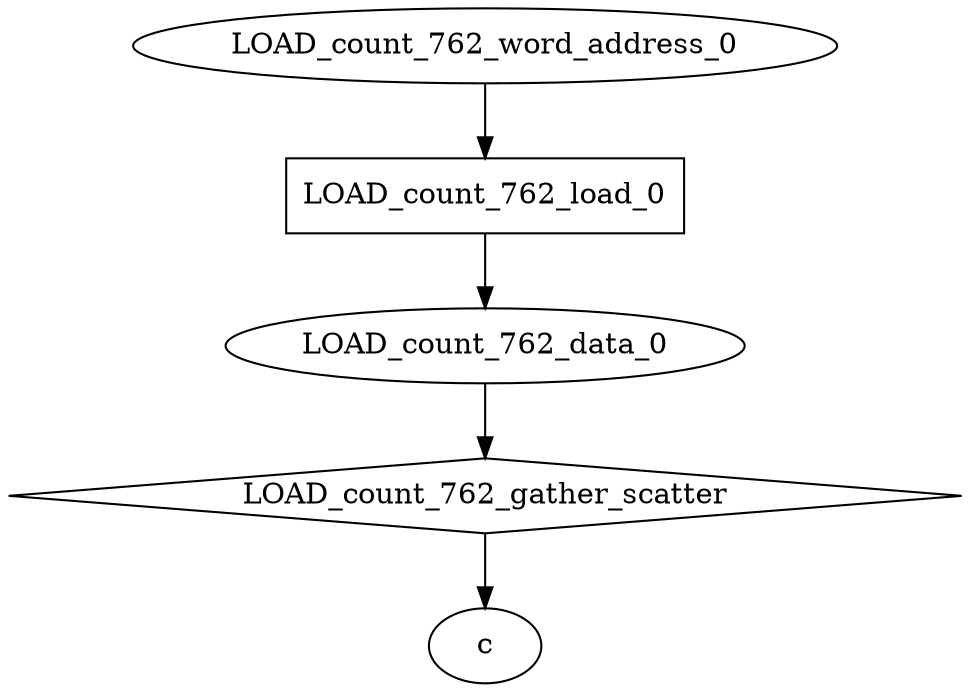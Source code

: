 digraph data_path {
  LOAD_count_762_data_0 [shape=ellipse];
  LOAD_count_762_word_address_0 [shape=ellipse];
  LOAD_count_762_gather_scatter [shape=diamond];
LOAD_count_762_data_0  -> LOAD_count_762_gather_scatter;
LOAD_count_762_gather_scatter -> c;
  LOAD_count_762_load_0 [shape=rectangle];
LOAD_count_762_word_address_0  -> LOAD_count_762_load_0;
LOAD_count_762_load_0 -> LOAD_count_762_data_0;
}
